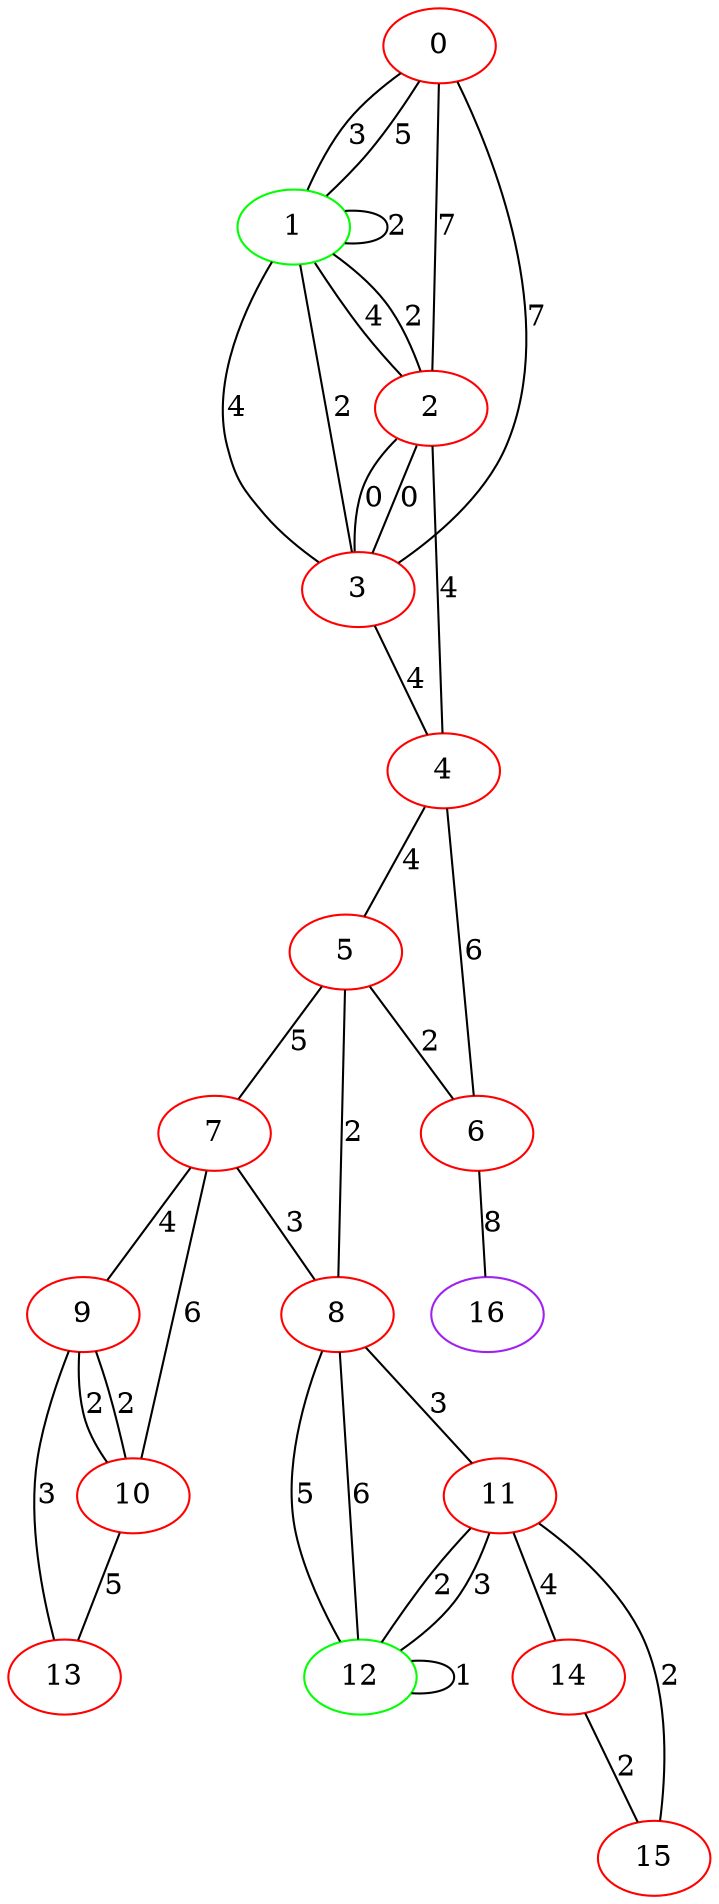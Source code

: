 graph "" {
0 [color=red, weight=1];
1 [color=green, weight=2];
2 [color=red, weight=1];
3 [color=red, weight=1];
4 [color=red, weight=1];
5 [color=red, weight=1];
6 [color=red, weight=1];
7 [color=red, weight=1];
8 [color=red, weight=1];
9 [color=red, weight=1];
10 [color=red, weight=1];
11 [color=red, weight=1];
12 [color=green, weight=2];
13 [color=red, weight=1];
14 [color=red, weight=1];
15 [color=red, weight=1];
16 [color=purple, weight=4];
0 -- 1  [key=0, label=3];
0 -- 1  [key=1, label=5];
0 -- 2  [key=0, label=7];
0 -- 3  [key=0, label=7];
1 -- 1  [key=0, label=2];
1 -- 2  [key=0, label=4];
1 -- 2  [key=1, label=2];
1 -- 3  [key=0, label=4];
1 -- 3  [key=1, label=2];
2 -- 3  [key=0, label=0];
2 -- 3  [key=1, label=0];
2 -- 4  [key=0, label=4];
3 -- 4  [key=0, label=4];
4 -- 5  [key=0, label=4];
4 -- 6  [key=0, label=6];
5 -- 8  [key=0, label=2];
5 -- 6  [key=0, label=2];
5 -- 7  [key=0, label=5];
6 -- 16  [key=0, label=8];
7 -- 8  [key=0, label=3];
7 -- 9  [key=0, label=4];
7 -- 10  [key=0, label=6];
8 -- 11  [key=0, label=3];
8 -- 12  [key=0, label=5];
8 -- 12  [key=1, label=6];
9 -- 10  [key=0, label=2];
9 -- 10  [key=1, label=2];
9 -- 13  [key=0, label=3];
10 -- 13  [key=0, label=5];
11 -- 12  [key=0, label=2];
11 -- 12  [key=1, label=3];
11 -- 14  [key=0, label=4];
11 -- 15  [key=0, label=2];
12 -- 12  [key=0, label=1];
14 -- 15  [key=0, label=2];
}
